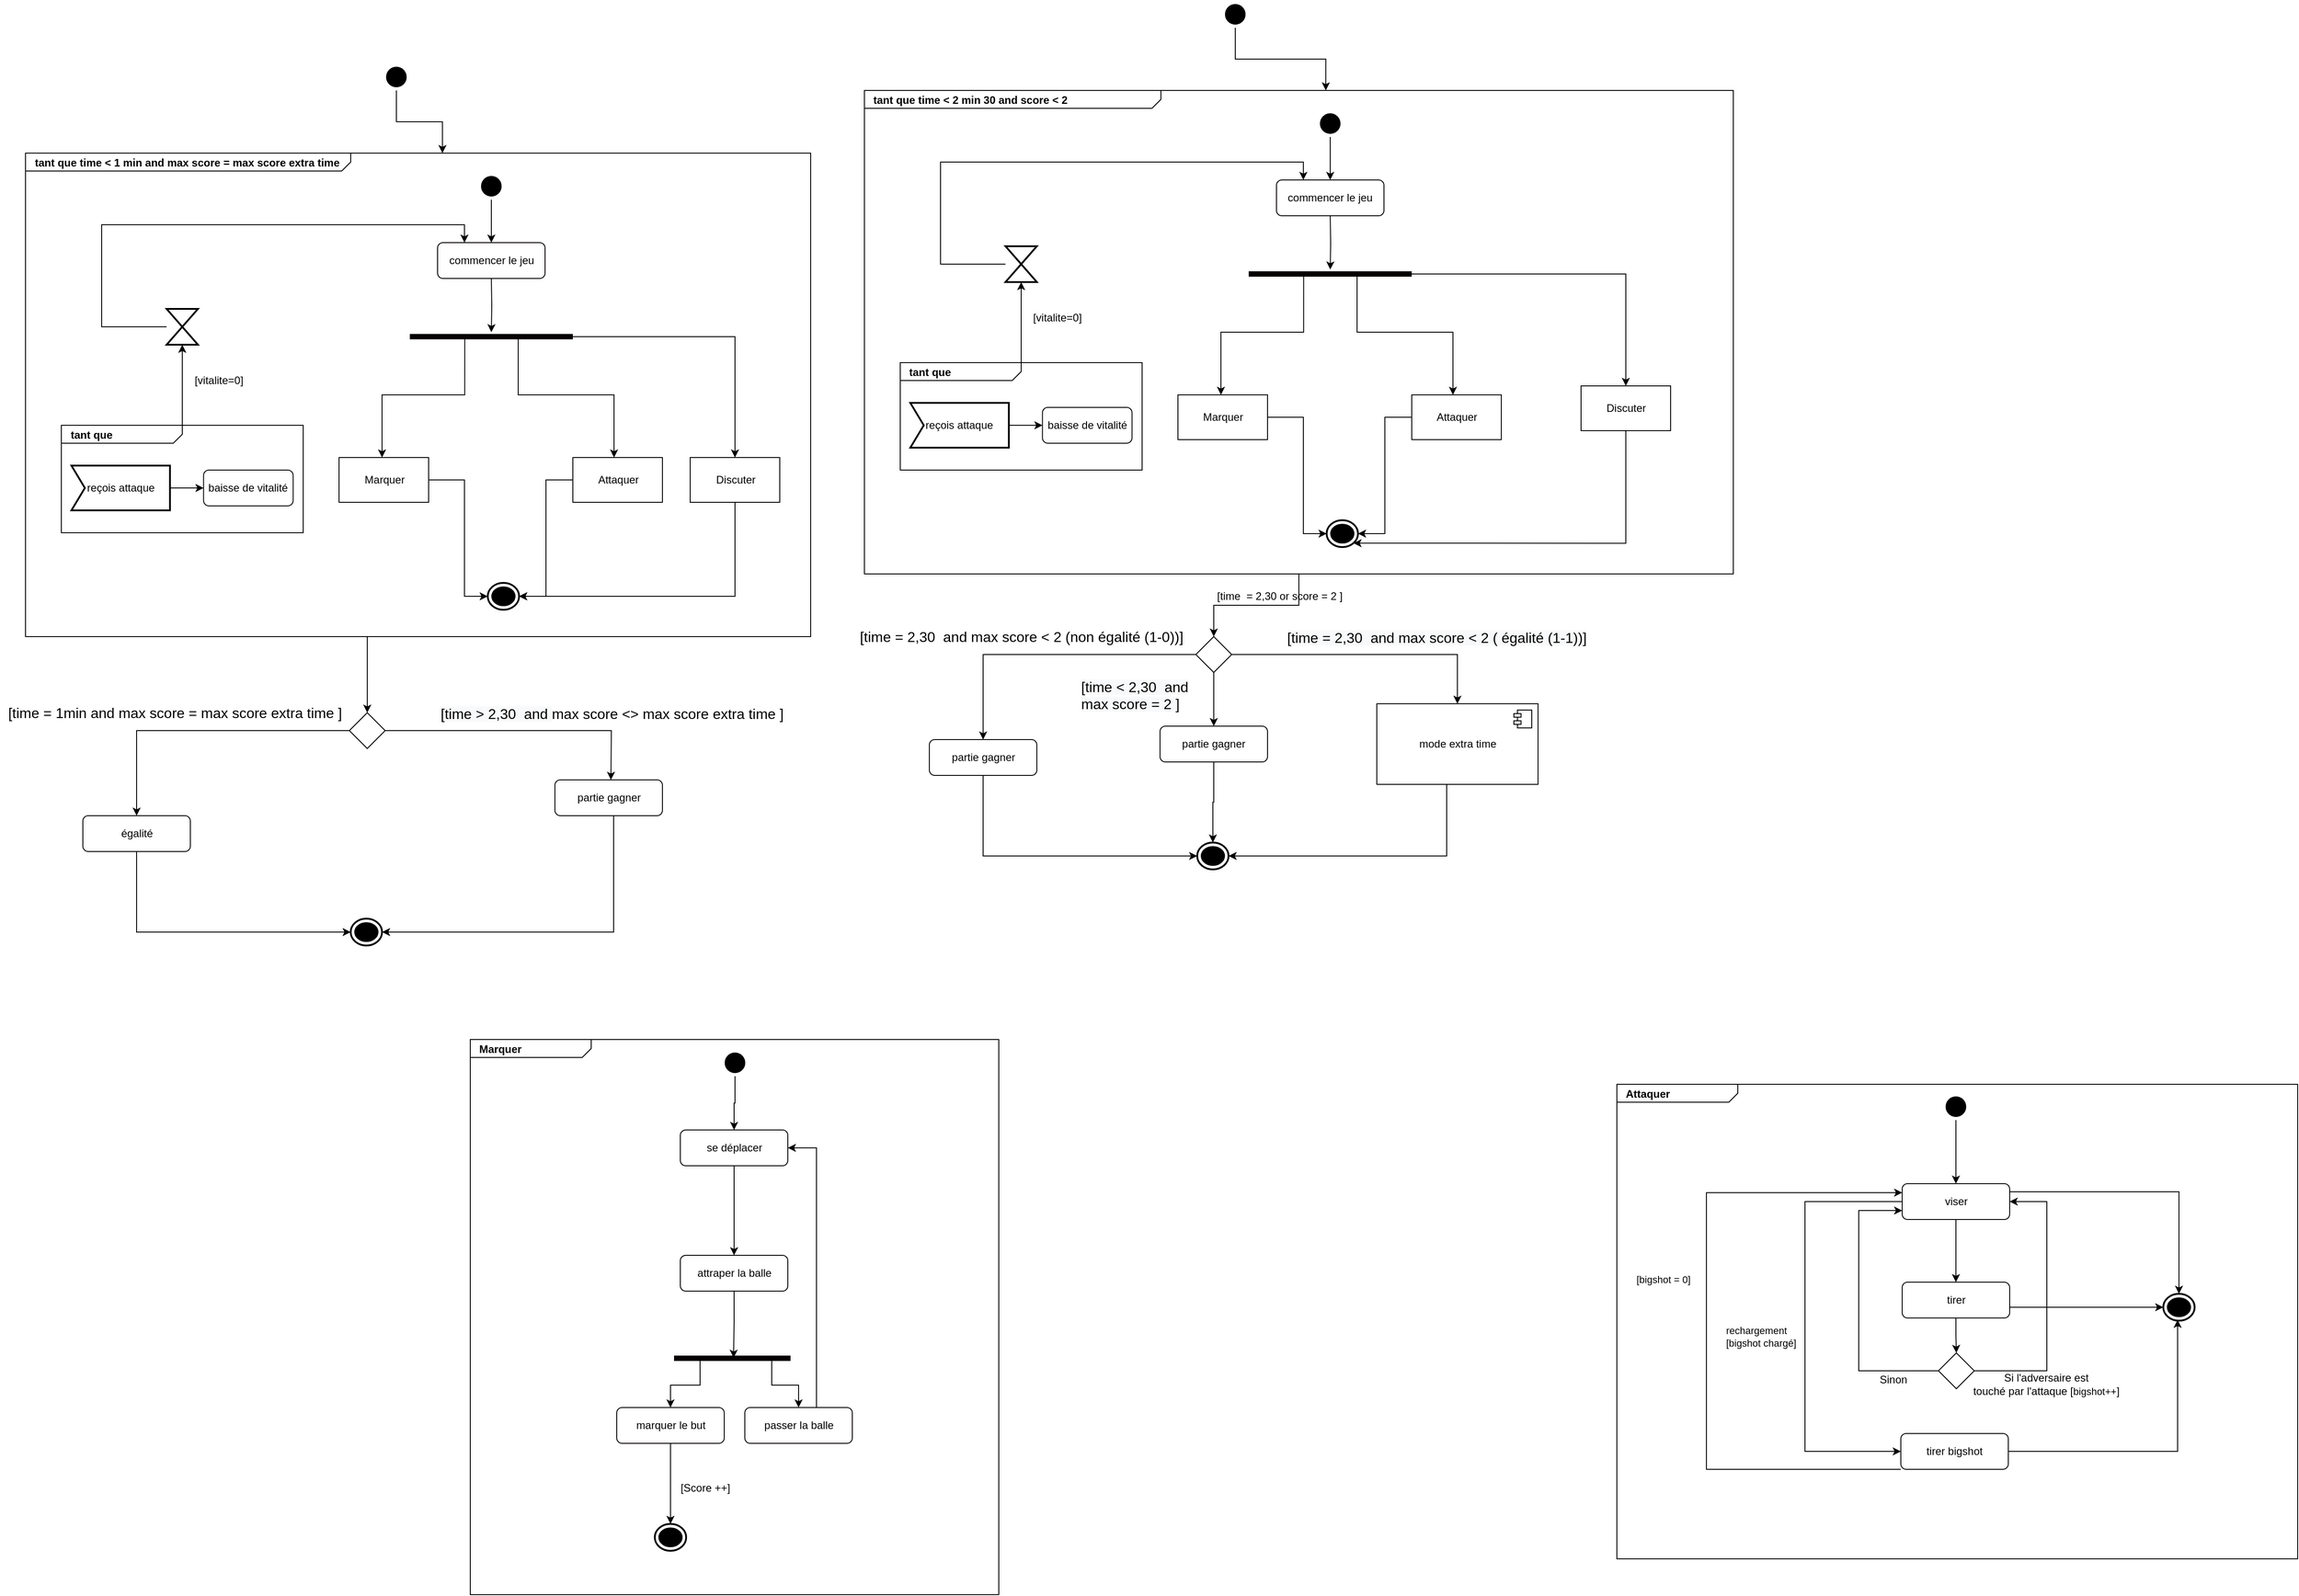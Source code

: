 <mxfile version="16.1.2" type="device"><diagram id="CmJbGSO87lvWa2mDRCi5" name="Page-1"><mxGraphModel dx="2957" dy="767" grid="1" gridSize="10" guides="1" tooltips="1" connect="1" arrows="1" fold="1" page="1" pageScale="1" pageWidth="827" pageHeight="1169" math="0" shadow="0"><root><mxCell id="0"/><mxCell id="1" parent="0"/><mxCell id="kkiCRhl4Dj3hxxLJFRho-50" value="partie gagner" style="rounded=1;whiteSpace=wrap;html=1;strokeColor=#050000;" parent="1" vertex="1"><mxGeometry x="-47.5" y="955" width="120" height="40" as="geometry"/></mxCell><mxCell id="kkiCRhl4Dj3hxxLJFRho-134" style="edgeStyle=orthogonalEdgeStyle;rounded=0;orthogonalLoop=1;jettySize=auto;html=1;entryX=0;entryY=0.5;entryDx=0;entryDy=0;entryPerimeter=0;endArrow=classic;endFill=1;exitX=0.5;exitY=1;exitDx=0;exitDy=0;" parent="1" source="kkiCRhl4Dj3hxxLJFRho-50" target="kkiCRhl4Dj3hxxLJFRho-145" edge="1"><mxGeometry relative="1" as="geometry"><mxPoint x="518" y="1149" as="sourcePoint"/></mxGeometry></mxCell><mxCell id="kkiCRhl4Dj3hxxLJFRho-145" value="" style="html=1;shape=mxgraph.sysml.actFinal;strokeWidth=2;verticalLabelPosition=bottom;verticalAlignment=top;" parent="1" vertex="1"><mxGeometry x="251.5" y="1070" width="35" height="30" as="geometry"/></mxCell><mxCell id="kkiCRhl4Dj3hxxLJFRho-176" value="&lt;p style=&quot;margin: 0px ; margin-top: 4px ; margin-left: 10px ; text-align: left&quot;&gt;&lt;b&gt;Attaquer&lt;/b&gt;&lt;/p&gt;" style="html=1;shape=mxgraph.sysml.package;align=left;spacingLeft=5;verticalAlign=top;spacingTop=-3;labelX=135;html=1;overflow=fill;" parent="1" vertex="1"><mxGeometry x="720" y="1340" width="760" height="530" as="geometry"/></mxCell><mxCell id="kkiCRhl4Dj3hxxLJFRho-157" style="edgeStyle=orthogonalEdgeStyle;rounded=0;orthogonalLoop=1;jettySize=auto;html=1;" parent="1" source="kkiCRhl4Dj3hxxLJFRho-158" target="kkiCRhl4Dj3hxxLJFRho-161" edge="1"><mxGeometry relative="1" as="geometry"/></mxCell><mxCell id="kkiCRhl4Dj3hxxLJFRho-171" style="edgeStyle=orthogonalEdgeStyle;rounded=0;orthogonalLoop=1;jettySize=auto;html=1;entryX=0;entryY=0.5;entryDx=0;entryDy=0;endArrow=classic;endFill=1;" parent="1" source="kkiCRhl4Dj3hxxLJFRho-158" target="kkiCRhl4Dj3hxxLJFRho-164" edge="1"><mxGeometry relative="1" as="geometry"><Array as="points"><mxPoint x="930" y="1471"/><mxPoint x="930" y="1750"/></Array><mxPoint x="1018.672" y="1653.21" as="targetPoint"/></mxGeometry></mxCell><mxCell id="kkiCRhl4Dj3hxxLJFRho-182" style="edgeStyle=orthogonalEdgeStyle;rounded=0;orthogonalLoop=1;jettySize=auto;html=1;endArrow=classic;endFill=1;entryX=0.5;entryY=0;entryDx=0;entryDy=0;entryPerimeter=0;" parent="1" source="kkiCRhl4Dj3hxxLJFRho-158" target="kkiCRhl4Dj3hxxLJFRho-184" edge="1"><mxGeometry relative="1" as="geometry"><mxPoint x="840" y="1540" as="targetPoint"/><Array as="points"><mxPoint x="1348" y="1460"/></Array></mxGeometry></mxCell><mxCell id="kkiCRhl4Dj3hxxLJFRho-158" value="viser" style="rounded=1;whiteSpace=wrap;html=1;strokeColor=#050000;" parent="1" vertex="1"><mxGeometry x="1038.5" y="1451" width="120" height="40" as="geometry"/></mxCell><mxCell id="kkiCRhl4Dj3hxxLJFRho-159" style="edgeStyle=orthogonalEdgeStyle;rounded=0;orthogonalLoop=1;jettySize=auto;html=1;entryX=1;entryY=0.5;entryDx=0;entryDy=0;exitX=1;exitY=0.5;exitDx=0;exitDy=0;" parent="1" source="d1azpZHQirCoQq3OCLFv-82" target="kkiCRhl4Dj3hxxLJFRho-158" edge="1"><mxGeometry relative="1" as="geometry"><Array as="points"><mxPoint x="1200" y="1660"/><mxPoint x="1200" y="1471"/></Array></mxGeometry></mxCell><mxCell id="kkiCRhl4Dj3hxxLJFRho-185" style="edgeStyle=orthogonalEdgeStyle;rounded=0;orthogonalLoop=1;jettySize=auto;html=1;entryX=0;entryY=0.5;entryDx=0;entryDy=0;entryPerimeter=0;endArrow=classic;endFill=1;" parent="1" source="kkiCRhl4Dj3hxxLJFRho-161" target="kkiCRhl4Dj3hxxLJFRho-184" edge="1"><mxGeometry relative="1" as="geometry"><Array as="points"><mxPoint x="1200" y="1589"/><mxPoint x="1200" y="1589"/></Array></mxGeometry></mxCell><mxCell id="d1azpZHQirCoQq3OCLFv-83" style="edgeStyle=orthogonalEdgeStyle;rounded=0;orthogonalLoop=1;jettySize=auto;html=1;entryX=0.5;entryY=0;entryDx=0;entryDy=0;" edge="1" parent="1" source="kkiCRhl4Dj3hxxLJFRho-161" target="d1azpZHQirCoQq3OCLFv-82"><mxGeometry relative="1" as="geometry"/></mxCell><mxCell id="kkiCRhl4Dj3hxxLJFRho-161" value="tirer" style="rounded=1;whiteSpace=wrap;html=1;strokeColor=#050000;" parent="1" vertex="1"><mxGeometry x="1038.5" y="1561" width="120" height="40" as="geometry"/></mxCell><mxCell id="kkiCRhl4Dj3hxxLJFRho-181" style="edgeStyle=orthogonalEdgeStyle;rounded=0;orthogonalLoop=1;jettySize=auto;html=1;endArrow=classic;endFill=1;entryX=0.457;entryY=0.967;entryDx=0;entryDy=0;entryPerimeter=0;" parent="1" source="kkiCRhl4Dj3hxxLJFRho-164" target="kkiCRhl4Dj3hxxLJFRho-184" edge="1"><mxGeometry relative="1" as="geometry"><mxPoint x="840" y="1610" as="targetPoint"/></mxGeometry></mxCell><mxCell id="kkiCRhl4Dj3hxxLJFRho-186" style="edgeStyle=orthogonalEdgeStyle;rounded=0;orthogonalLoop=1;jettySize=auto;html=1;entryX=0;entryY=0.25;entryDx=0;entryDy=0;endArrow=classic;endFill=1;" parent="1" source="kkiCRhl4Dj3hxxLJFRho-164" target="kkiCRhl4Dj3hxxLJFRho-158" edge="1"><mxGeometry relative="1" as="geometry"><Array as="points"><mxPoint x="820" y="1770"/><mxPoint x="820" y="1461"/></Array></mxGeometry></mxCell><mxCell id="kkiCRhl4Dj3hxxLJFRho-164" value="tirer bigshot" style="rounded=1;whiteSpace=wrap;html=1;strokeColor=#050000;" parent="1" vertex="1"><mxGeometry x="1037" y="1730" width="120" height="40" as="geometry"/></mxCell><mxCell id="kkiCRhl4Dj3hxxLJFRho-166" style="edgeStyle=orthogonalEdgeStyle;rounded=0;orthogonalLoop=1;jettySize=auto;html=1;entryX=0.5;entryY=0;entryDx=0;entryDy=0;endArrow=classic;endFill=1;" parent="1" source="kkiCRhl4Dj3hxxLJFRho-165" target="kkiCRhl4Dj3hxxLJFRho-158" edge="1"><mxGeometry relative="1" as="geometry"/></mxCell><mxCell id="kkiCRhl4Dj3hxxLJFRho-165" value="" style="ellipse;html=1;shape=startState;fillColor=#000000;strokeColor=#050000;" parent="1" vertex="1"><mxGeometry x="1083.5" y="1350" width="30" height="30" as="geometry"/></mxCell><mxCell id="kkiCRhl4Dj3hxxLJFRho-175" value="&lt;span style=&quot;color: rgb(0 , 0 , 0) ; font-family: &amp;#34;helvetica&amp;#34; ; font-size: 11px ; font-style: normal ; font-weight: 400 ; letter-spacing: normal ; text-align: center ; text-indent: 0px ; text-transform: none ; word-spacing: 0px ; background-color: rgb(255 , 255 , 255) ; display: inline ; float: none&quot;&gt;rechargement [bigshot chargé]&lt;/span&gt;" style="text;whiteSpace=wrap;html=1;" parent="1" vertex="1"><mxGeometry x="840" y="1601" width="100" height="30" as="geometry"/></mxCell><mxCell id="kkiCRhl4Dj3hxxLJFRho-184" value="" style="html=1;shape=mxgraph.sysml.actFinal;strokeWidth=2;verticalLabelPosition=bottom;verticalAlignment=top;" parent="1" vertex="1"><mxGeometry x="1330" y="1574" width="35" height="30" as="geometry"/></mxCell><mxCell id="kkiCRhl4Dj3hxxLJFRho-208" value="&lt;p style=&quot;margin: 0px ; margin-top: 4px ; margin-left: 10px ; text-align: left&quot;&gt;&lt;b&gt;Marquer&lt;/b&gt;&lt;/p&gt;" style="html=1;shape=mxgraph.sysml.package;align=left;spacingLeft=5;verticalAlign=top;spacingTop=-3;labelX=135;html=1;overflow=fill;" parent="1" vertex="1"><mxGeometry x="-560" y="1290" width="590" height="620" as="geometry"/></mxCell><mxCell id="kkiCRhl4Dj3hxxLJFRho-188" style="edgeStyle=orthogonalEdgeStyle;rounded=0;orthogonalLoop=1;jettySize=auto;html=1;entryX=0.5;entryY=0;entryDx=0;entryDy=0;endArrow=classic;endFill=1;" parent="1" source="kkiCRhl4Dj3hxxLJFRho-189" target="kkiCRhl4Dj3hxxLJFRho-191" edge="1"><mxGeometry relative="1" as="geometry"/></mxCell><mxCell id="kkiCRhl4Dj3hxxLJFRho-189" value="se déplacer" style="rounded=1;whiteSpace=wrap;html=1;strokeColor=#050000;" parent="1" vertex="1"><mxGeometry x="-325.5" y="1391" width="120" height="40" as="geometry"/></mxCell><mxCell id="kkiCRhl4Dj3hxxLJFRho-190" style="edgeStyle=orthogonalEdgeStyle;rounded=0;orthogonalLoop=1;jettySize=auto;html=1;entryX=0.511;entryY=0.44;entryDx=0;entryDy=0;entryPerimeter=0;endArrow=classic;endFill=1;" parent="1" source="kkiCRhl4Dj3hxxLJFRho-191" target="kkiCRhl4Dj3hxxLJFRho-194" edge="1"><mxGeometry relative="1" as="geometry"/></mxCell><mxCell id="kkiCRhl4Dj3hxxLJFRho-191" value="attraper la balle" style="rounded=1;whiteSpace=wrap;html=1;strokeColor=#050000;" parent="1" vertex="1"><mxGeometry x="-325.5" y="1531" width="120" height="40" as="geometry"/></mxCell><mxCell id="kkiCRhl4Dj3hxxLJFRho-192" style="edgeStyle=orthogonalEdgeStyle;rounded=0;orthogonalLoop=1;jettySize=auto;html=1;entryX=0.5;entryY=0;entryDx=0;entryDy=0;endArrow=classic;endFill=1;" parent="1" target="kkiCRhl4Dj3hxxLJFRho-197" edge="1"><mxGeometry relative="1" as="geometry"><mxPoint x="-223.5" y="1646" as="sourcePoint"/><Array as="points"><mxPoint x="-223.5" y="1676"/><mxPoint x="-193.5" y="1676"/></Array></mxGeometry></mxCell><mxCell id="kkiCRhl4Dj3hxxLJFRho-193" style="edgeStyle=orthogonalEdgeStyle;rounded=0;orthogonalLoop=1;jettySize=auto;html=1;entryX=0.5;entryY=0;entryDx=0;entryDy=0;endArrow=classic;endFill=1;exitX=0.212;exitY=0.653;exitDx=0;exitDy=0;exitPerimeter=0;" parent="1" source="kkiCRhl4Dj3hxxLJFRho-194" target="kkiCRhl4Dj3hxxLJFRho-195" edge="1"><mxGeometry relative="1" as="geometry"><Array as="points"><mxPoint x="-303.5" y="1647"/><mxPoint x="-303.5" y="1676"/><mxPoint x="-336.5" y="1676"/></Array></mxGeometry></mxCell><mxCell id="kkiCRhl4Dj3hxxLJFRho-194" value="" style="shape=line;html=1;strokeWidth=6;strokeColor=#050000;" parent="1" vertex="1"><mxGeometry x="-332.5" y="1641" width="130" height="10" as="geometry"/></mxCell><mxCell id="kkiCRhl4Dj3hxxLJFRho-200" style="edgeStyle=orthogonalEdgeStyle;rounded=0;orthogonalLoop=1;jettySize=auto;html=1;entryX=0.5;entryY=0;entryDx=0;entryDy=0;entryPerimeter=0;endArrow=classic;endFill=1;" parent="1" source="kkiCRhl4Dj3hxxLJFRho-195" target="kkiCRhl4Dj3hxxLJFRho-198" edge="1"><mxGeometry relative="1" as="geometry"/></mxCell><mxCell id="kkiCRhl4Dj3hxxLJFRho-195" value="marquer le but" style="rounded=1;whiteSpace=wrap;html=1;strokeColor=#050000;" parent="1" vertex="1"><mxGeometry x="-396.5" y="1701" width="120" height="40" as="geometry"/></mxCell><mxCell id="kkiCRhl4Dj3hxxLJFRho-196" style="edgeStyle=orthogonalEdgeStyle;rounded=0;orthogonalLoop=1;jettySize=auto;html=1;exitX=0.75;exitY=0;exitDx=0;exitDy=0;entryX=1;entryY=0.5;entryDx=0;entryDy=0;endArrow=classic;endFill=1;" parent="1" source="kkiCRhl4Dj3hxxLJFRho-197" target="kkiCRhl4Dj3hxxLJFRho-189" edge="1"><mxGeometry relative="1" as="geometry"><Array as="points"><mxPoint x="-173.5" y="1701"/><mxPoint x="-173.5" y="1411"/></Array></mxGeometry></mxCell><mxCell id="kkiCRhl4Dj3hxxLJFRho-197" value="passer la balle" style="rounded=1;whiteSpace=wrap;html=1;strokeColor=#050000;" parent="1" vertex="1"><mxGeometry x="-253.5" y="1701" width="120" height="40" as="geometry"/></mxCell><mxCell id="kkiCRhl4Dj3hxxLJFRho-198" value="" style="html=1;shape=mxgraph.sysml.actFinal;strokeWidth=2;verticalLabelPosition=bottom;verticalAlignment=top;" parent="1" vertex="1"><mxGeometry x="-354" y="1831" width="35" height="30" as="geometry"/></mxCell><mxCell id="kkiCRhl4Dj3hxxLJFRho-202" value="[Score ++]" style="text;html=1;align=center;verticalAlign=middle;resizable=0;points=[];autosize=1;strokeColor=none;fillColor=none;" parent="1" vertex="1"><mxGeometry x="-333.5" y="1781" width="70" height="20" as="geometry"/></mxCell><mxCell id="kkiCRhl4Dj3hxxLJFRho-207" style="edgeStyle=orthogonalEdgeStyle;rounded=0;orthogonalLoop=1;jettySize=auto;html=1;entryX=0.5;entryY=0;entryDx=0;entryDy=0;endArrow=classic;endFill=1;" parent="1" source="kkiCRhl4Dj3hxxLJFRho-205" target="kkiCRhl4Dj3hxxLJFRho-189" edge="1"><mxGeometry relative="1" as="geometry"/></mxCell><mxCell id="kkiCRhl4Dj3hxxLJFRho-205" value="" style="ellipse;html=1;shape=startState;fillColor=#000000;strokeColor=#050000;" parent="1" vertex="1"><mxGeometry x="-279.5" y="1301" width="30" height="30" as="geometry"/></mxCell><mxCell id="kkiCRhl4Dj3hxxLJFRho-220" style="edgeStyle=orthogonalEdgeStyle;rounded=0;orthogonalLoop=1;jettySize=auto;html=1;entryX=0.5;entryY=0;entryDx=0;entryDy=0;endArrow=classic;endFill=1;" parent="1" source="kkiCRhl4Dj3hxxLJFRho-218" target="kkiCRhl4Dj3hxxLJFRho-219" edge="1"><mxGeometry relative="1" as="geometry"/></mxCell><mxCell id="kkiCRhl4Dj3hxxLJFRho-218" value="&lt;p style=&quot;margin: 0px ; margin-top: 4px ; margin-left: 10px ; text-align: left&quot;&gt;&lt;b&gt;tant que time &amp;lt; 2 min 30 and score &amp;lt; 2&lt;/b&gt;&lt;/p&gt;" style="html=1;shape=mxgraph.sysml.package;align=left;spacingLeft=5;verticalAlign=top;spacingTop=-3;labelX=331.61;html=1;overflow=fill;" parent="1" vertex="1"><mxGeometry x="-120" y="230" width="970" height="540" as="geometry"/></mxCell><mxCell id="kkiCRhl4Dj3hxxLJFRho-108" value="commencer le jeu" style="rounded=1;whiteSpace=wrap;html=1;strokeColor=#050000;" parent="1" vertex="1"><mxGeometry x="340" y="330" width="120" height="40" as="geometry"/></mxCell><mxCell id="kkiCRhl4Dj3hxxLJFRho-109" style="edgeStyle=orthogonalEdgeStyle;rounded=0;orthogonalLoop=1;jettySize=auto;html=1;exitX=0.337;exitY=0.56;exitDx=0;exitDy=0;exitPerimeter=0;" parent="1" source="kkiCRhl4Dj3hxxLJFRho-111" edge="1"><mxGeometry relative="1" as="geometry"><Array as="points"><mxPoint x="370" y="500"/><mxPoint x="278" y="500"/></Array><mxPoint x="278" y="570" as="targetPoint"/><mxPoint x="317" y="435.04" as="sourcePoint"/></mxGeometry></mxCell><mxCell id="kkiCRhl4Dj3hxxLJFRho-110" style="edgeStyle=orthogonalEdgeStyle;rounded=0;orthogonalLoop=1;jettySize=auto;html=1;exitX=0.659;exitY=0.56;exitDx=0;exitDy=0;exitPerimeter=0;entryX=0.46;entryY=0;entryDx=0;entryDy=0;entryPerimeter=0;" parent="1" source="kkiCRhl4Dj3hxxLJFRho-111" target="kkiCRhl4Dj3hxxLJFRho-214" edge="1"><mxGeometry relative="1" as="geometry"><Array as="points"><mxPoint x="430" y="500"/><mxPoint x="537" y="500"/></Array><mxPoint x="537.0" y="560" as="targetPoint"/></mxGeometry></mxCell><mxCell id="d1azpZHQirCoQq3OCLFv-89" style="edgeStyle=orthogonalEdgeStyle;rounded=0;orthogonalLoop=1;jettySize=auto;html=1;entryX=0.5;entryY=0;entryDx=0;entryDy=0;" edge="1" parent="1" source="kkiCRhl4Dj3hxxLJFRho-111" target="d1azpZHQirCoQq3OCLFv-88"><mxGeometry relative="1" as="geometry"/></mxCell><mxCell id="kkiCRhl4Dj3hxxLJFRho-111" value="" style="shape=line;html=1;strokeWidth=6;strokeColor=#050000;" parent="1" vertex="1"><mxGeometry x="309" y="430" width="182" height="10" as="geometry"/></mxCell><mxCell id="kkiCRhl4Dj3hxxLJFRho-112" style="edgeStyle=orthogonalEdgeStyle;rounded=0;orthogonalLoop=1;jettySize=auto;html=1;" parent="1" target="kkiCRhl4Dj3hxxLJFRho-111" edge="1"><mxGeometry relative="1" as="geometry"><mxPoint x="400" y="370" as="sourcePoint"/></mxGeometry></mxCell><mxCell id="kkiCRhl4Dj3hxxLJFRho-137" style="edgeStyle=orthogonalEdgeStyle;rounded=0;orthogonalLoop=1;jettySize=auto;html=1;entryX=0.5;entryY=1;entryDx=0;entryDy=0;entryPerimeter=0;" parent="1" source="kkiCRhl4Dj3hxxLJFRho-138" target="kkiCRhl4Dj3hxxLJFRho-140" edge="1"><mxGeometry relative="1" as="geometry"/></mxCell><mxCell id="kkiCRhl4Dj3hxxLJFRho-138" value="&lt;p style=&quot;margin: 0px ; margin-top: 4px ; margin-left: 10px ; text-align: left&quot;&gt;&lt;b&gt;tant que&lt;/b&gt;&lt;/p&gt;" style="html=1;shape=mxgraph.sysml.package;align=left;spacingLeft=5;verticalAlign=top;spacingTop=-3;labelX=135;html=1;overflow=fill;" parent="1" vertex="1"><mxGeometry x="-80" y="534" width="270" height="120" as="geometry"/></mxCell><mxCell id="kkiCRhl4Dj3hxxLJFRho-139" style="edgeStyle=orthogonalEdgeStyle;rounded=0;orthogonalLoop=1;jettySize=auto;html=1;entryX=0.25;entryY=0;entryDx=0;entryDy=0;endArrow=classic;endFill=1;" parent="1" source="kkiCRhl4Dj3hxxLJFRho-140" target="kkiCRhl4Dj3hxxLJFRho-108" edge="1"><mxGeometry relative="1" as="geometry"><Array as="points"><mxPoint x="-35" y="310"/><mxPoint x="370" y="310"/></Array></mxGeometry></mxCell><mxCell id="kkiCRhl4Dj3hxxLJFRho-140" value="" style="html=1;shape=mxgraph.sysml.timeEvent;strokeWidth=2;verticalLabelPosition=bottom;verticalAlignment=top;" parent="1" vertex="1"><mxGeometry x="37.5" y="404" width="35" height="40" as="geometry"/></mxCell><mxCell id="kkiCRhl4Dj3hxxLJFRho-141" value="[vitalite=0]" style="text;html=1;align=center;verticalAlign=middle;resizable=0;points=[];autosize=1;strokeColor=none;fillColor=none;" parent="1" vertex="1"><mxGeometry x="60" y="474" width="70" height="20" as="geometry"/></mxCell><mxCell id="kkiCRhl4Dj3hxxLJFRho-142" style="edgeStyle=orthogonalEdgeStyle;rounded=0;orthogonalLoop=1;jettySize=auto;html=1;" parent="1" source="kkiCRhl4Dj3hxxLJFRho-143" target="kkiCRhl4Dj3hxxLJFRho-144" edge="1"><mxGeometry relative="1" as="geometry"/></mxCell><mxCell id="kkiCRhl4Dj3hxxLJFRho-143" value="reçois attaque" style="html=1;shape=mxgraph.sysml.accEvent;strokeWidth=2;whiteSpace=wrap;align=center;" parent="1" vertex="1"><mxGeometry x="-68.75" y="579" width="110" height="50" as="geometry"/></mxCell><mxCell id="kkiCRhl4Dj3hxxLJFRho-144" value="baisse de vitalité" style="rounded=1;whiteSpace=wrap;html=1;strokeColor=#050000;" parent="1" vertex="1"><mxGeometry x="78.75" y="584" width="100" height="40" as="geometry"/></mxCell><mxCell id="kkiCRhl4Dj3hxxLJFRho-152" style="edgeStyle=orthogonalEdgeStyle;rounded=0;orthogonalLoop=1;jettySize=auto;html=1;entryX=0.5;entryY=0;entryDx=0;entryDy=0;endArrow=classic;endFill=1;" parent="1" source="kkiCRhl4Dj3hxxLJFRho-151" target="kkiCRhl4Dj3hxxLJFRho-108" edge="1"><mxGeometry relative="1" as="geometry"/></mxCell><mxCell id="kkiCRhl4Dj3hxxLJFRho-151" value="" style="ellipse;html=1;shape=startState;fillColor=#000000;strokeColor=#050000;" parent="1" vertex="1"><mxGeometry x="385" y="252" width="30" height="30" as="geometry"/></mxCell><mxCell id="kkiCRhl4Dj3hxxLJFRho-217" style="edgeStyle=orthogonalEdgeStyle;rounded=0;orthogonalLoop=1;jettySize=auto;html=1;entryX=0;entryY=0.5;entryDx=0;entryDy=0;entryPerimeter=0;endArrow=classic;endFill=1;" parent="1" source="kkiCRhl4Dj3hxxLJFRho-213" target="kkiCRhl4Dj3hxxLJFRho-215" edge="1"><mxGeometry relative="1" as="geometry"><Array as="points"><mxPoint x="370" y="595"/><mxPoint x="370" y="725"/></Array></mxGeometry></mxCell><mxCell id="kkiCRhl4Dj3hxxLJFRho-213" value="Marquer" style="html=1;dashed=0;whitespace=wrap;" parent="1" vertex="1"><mxGeometry x="230" y="570" width="100" height="50" as="geometry"/></mxCell><mxCell id="kkiCRhl4Dj3hxxLJFRho-216" style="edgeStyle=orthogonalEdgeStyle;rounded=0;orthogonalLoop=1;jettySize=auto;html=1;entryX=1;entryY=0.5;entryDx=0;entryDy=0;entryPerimeter=0;endArrow=classic;endFill=1;" parent="1" source="kkiCRhl4Dj3hxxLJFRho-214" target="kkiCRhl4Dj3hxxLJFRho-215" edge="1"><mxGeometry relative="1" as="geometry"/></mxCell><mxCell id="kkiCRhl4Dj3hxxLJFRho-214" value="Attaquer" style="html=1;dashed=0;whitespace=wrap;" parent="1" vertex="1"><mxGeometry x="491" y="570" width="100" height="50" as="geometry"/></mxCell><mxCell id="kkiCRhl4Dj3hxxLJFRho-215" value="" style="html=1;shape=mxgraph.sysml.actFinal;strokeWidth=2;verticalLabelPosition=bottom;verticalAlignment=top;" parent="1" vertex="1"><mxGeometry x="396" y="710" width="35" height="30" as="geometry"/></mxCell><mxCell id="kkiCRhl4Dj3hxxLJFRho-222" style="edgeStyle=orthogonalEdgeStyle;rounded=0;orthogonalLoop=1;jettySize=auto;html=1;entryX=0.5;entryY=0;entryDx=0;entryDy=0;endArrow=classic;endFill=1;" parent="1" source="kkiCRhl4Dj3hxxLJFRho-219" target="kkiCRhl4Dj3hxxLJFRho-50" edge="1"><mxGeometry relative="1" as="geometry"/></mxCell><mxCell id="kkiCRhl4Dj3hxxLJFRho-225" style="edgeStyle=orthogonalEdgeStyle;rounded=0;orthogonalLoop=1;jettySize=auto;html=1;entryX=0.5;entryY=0;entryDx=0;entryDy=0;fontSize=16;endArrow=classic;endFill=1;" parent="1" source="kkiCRhl4Dj3hxxLJFRho-219" target="kkiCRhl4Dj3hxxLJFRho-224" edge="1"><mxGeometry relative="1" as="geometry"/></mxCell><mxCell id="kkiCRhl4Dj3hxxLJFRho-230" style="edgeStyle=orthogonalEdgeStyle;rounded=0;orthogonalLoop=1;jettySize=auto;html=1;entryX=0.5;entryY=0;entryDx=0;entryDy=0;fontSize=16;endArrow=classic;endFill=1;" parent="1" source="kkiCRhl4Dj3hxxLJFRho-219" target="kkiCRhl4Dj3hxxLJFRho-228" edge="1"><mxGeometry relative="1" as="geometry"/></mxCell><mxCell id="kkiCRhl4Dj3hxxLJFRho-219" value="" style="rhombus;whiteSpace=wrap;html=1;" parent="1" vertex="1"><mxGeometry x="250" y="840" width="40" height="40" as="geometry"/></mxCell><mxCell id="kkiCRhl4Dj3hxxLJFRho-223" value="&lt;font style=&quot;font-size: 16px&quot;&gt;[time = 2,30&amp;nbsp; and max score &amp;lt; 2 (&lt;span style=&quot;font-family: &amp;#34;helvetica&amp;#34;&quot;&gt;non égalité (1-0))]&lt;/span&gt;&lt;br&gt;&lt;/font&gt;" style="text;html=1;align=center;verticalAlign=middle;resizable=0;points=[];autosize=1;strokeColor=none;fillColor=none;" parent="1" vertex="1"><mxGeometry x="-135" y="830" width="380" height="20" as="geometry"/></mxCell><mxCell id="kkiCRhl4Dj3hxxLJFRho-233" style="edgeStyle=orthogonalEdgeStyle;rounded=0;orthogonalLoop=1;jettySize=auto;html=1;entryX=0.5;entryY=0;entryDx=0;entryDy=0;entryPerimeter=0;fontSize=16;endArrow=classic;endFill=1;" parent="1" source="kkiCRhl4Dj3hxxLJFRho-224" target="kkiCRhl4Dj3hxxLJFRho-145" edge="1"><mxGeometry relative="1" as="geometry"/></mxCell><mxCell id="kkiCRhl4Dj3hxxLJFRho-224" value="partie gagner" style="rounded=1;whiteSpace=wrap;html=1;strokeColor=#050000;" parent="1" vertex="1"><mxGeometry x="210" y="940" width="120" height="40" as="geometry"/></mxCell><mxCell id="kkiCRhl4Dj3hxxLJFRho-226" value="&lt;span style=&quot;color: rgb(0 , 0 , 0) ; font-family: &amp;#34;helvetica&amp;#34; ; font-size: 16px ; font-style: normal ; font-weight: 400 ; letter-spacing: normal ; text-align: center ; text-indent: 0px ; text-transform: none ; word-spacing: 0px ; background-color: rgb(248 , 249 , 250) ; display: inline ; float: none&quot;&gt;[time &amp;lt; 2,30&amp;nbsp; and &lt;br&gt;max score = 2 &lt;/span&gt;&lt;span style=&quot;color: rgb(0 , 0 , 0) ; font-size: 16px ; font-style: normal ; font-weight: 400 ; letter-spacing: normal ; text-align: center ; text-indent: 0px ; text-transform: none ; word-spacing: 0px ; background-color: rgb(248 , 249 , 250) ; font-family: &amp;#34;helvetica&amp;#34;&quot;&gt;]&lt;/span&gt;" style="text;whiteSpace=wrap;html=1;fontSize=16;" parent="1" vertex="1"><mxGeometry x="120" y="880" width="140" height="50" as="geometry"/></mxCell><mxCell id="kkiCRhl4Dj3hxxLJFRho-234" style="edgeStyle=orthogonalEdgeStyle;rounded=0;orthogonalLoop=1;jettySize=auto;html=1;entryX=1;entryY=0.5;entryDx=0;entryDy=0;entryPerimeter=0;fontSize=16;endArrow=classic;endFill=1;" parent="1" source="kkiCRhl4Dj3hxxLJFRho-228" target="kkiCRhl4Dj3hxxLJFRho-145" edge="1"><mxGeometry relative="1" as="geometry"><Array as="points"><mxPoint x="530" y="1085"/></Array></mxGeometry></mxCell><mxCell id="kkiCRhl4Dj3hxxLJFRho-228" value="mode extra time&lt;br&gt;" style="html=1;dropTarget=0;" parent="1" vertex="1"><mxGeometry x="452" y="915" width="180" height="90" as="geometry"/></mxCell><mxCell id="kkiCRhl4Dj3hxxLJFRho-229" value="" style="shape=module;jettyWidth=8;jettyHeight=4;" parent="kkiCRhl4Dj3hxxLJFRho-228" vertex="1"><mxGeometry x="1" width="20" height="20" relative="1" as="geometry"><mxPoint x="-27" y="7" as="offset"/></mxGeometry></mxCell><mxCell id="kkiCRhl4Dj3hxxLJFRho-231" value="&lt;span style=&quot;color: rgb(0 , 0 , 0) ; font-family: &amp;#34;helvetica&amp;#34; ; font-size: 16px ; font-style: normal ; font-weight: 400 ; letter-spacing: normal ; text-align: center ; text-indent: 0px ; text-transform: none ; word-spacing: 0px ; background-color: rgb(248 , 249 , 250) ; display: inline ; float: none&quot;&gt;[time = 2,30&amp;nbsp; and max score &amp;lt; 2 (&lt;/span&gt;&lt;span style=&quot;color: rgb(0 , 0 , 0) ; font-size: 16px ; font-style: normal ; font-weight: 400 ; letter-spacing: normal ; text-align: center ; text-indent: 0px ; text-transform: none ; word-spacing: 0px ; background-color: rgb(248 , 249 , 250) ; font-family: &amp;#34;helvetica&amp;#34;&quot;&gt;&amp;nbsp;égalité (1-1))]&lt;/span&gt;" style="text;whiteSpace=wrap;html=1;fontSize=16;" parent="1" vertex="1"><mxGeometry x="350" y="825" width="390" height="30" as="geometry"/></mxCell><mxCell id="kkiCRhl4Dj3hxxLJFRho-236" style="edgeStyle=orthogonalEdgeStyle;rounded=0;orthogonalLoop=1;jettySize=auto;html=1;entryX=0.531;entryY=0;entryDx=0;entryDy=0;entryPerimeter=0;fontSize=16;endArrow=classic;endFill=1;" parent="1" source="kkiCRhl4Dj3hxxLJFRho-235" target="kkiCRhl4Dj3hxxLJFRho-218" edge="1"><mxGeometry relative="1" as="geometry"/></mxCell><mxCell id="kkiCRhl4Dj3hxxLJFRho-235" value="" style="ellipse;html=1;shape=startState;fillColor=#000000;strokeColor=#050000;" parent="1" vertex="1"><mxGeometry x="279" y="130" width="30" height="30" as="geometry"/></mxCell><mxCell id="d1azpZHQirCoQq3OCLFv-1" value="&lt;span style=&quot;color: rgb(0 , 0 , 0) ; font-family: &amp;#34;helvetica&amp;#34; ; font-size: 11px ; font-style: normal ; font-weight: 400 ; letter-spacing: normal ; text-align: center ; text-indent: 0px ; text-transform: none ; word-spacing: 0px ; background-color: rgb(255 , 255 , 255) ; display: inline ; float: none&quot;&gt;[bigshot = 0]&lt;/span&gt;" style="text;whiteSpace=wrap;html=1;" vertex="1" parent="1"><mxGeometry x="740" y="1544" width="100" height="30" as="geometry"/></mxCell><mxCell id="d1azpZHQirCoQq3OCLFv-80" style="edgeStyle=orthogonalEdgeStyle;rounded=0;orthogonalLoop=1;jettySize=auto;html=1;entryX=0.5;entryY=0;entryDx=0;entryDy=0;" edge="1" parent="1" source="d1azpZHQirCoQq3OCLFv-42" target="d1azpZHQirCoQq3OCLFv-71"><mxGeometry relative="1" as="geometry"><Array as="points"><mxPoint x="-675" y="870"/><mxPoint x="-675" y="870"/></Array></mxGeometry></mxCell><mxCell id="d1azpZHQirCoQq3OCLFv-42" value="&lt;p style=&quot;margin: 0px ; margin-top: 4px ; margin-left: 10px ; text-align: left&quot;&gt;&lt;b&gt;tant que time &amp;lt; 1 min and max score = max score extra&amp;nbsp;time&lt;/b&gt;&lt;/p&gt;" style="html=1;shape=mxgraph.sysml.package;align=left;spacingLeft=5;verticalAlign=top;spacingTop=-3;labelX=363.94;html=1;overflow=fill;" vertex="1" parent="1"><mxGeometry x="-1056.5" y="300" width="876.5" height="540" as="geometry"/></mxCell><mxCell id="d1azpZHQirCoQq3OCLFv-43" value="commencer le jeu" style="rounded=1;whiteSpace=wrap;html=1;strokeColor=#050000;" vertex="1" parent="1"><mxGeometry x="-596.5" y="400" width="120" height="40" as="geometry"/></mxCell><mxCell id="d1azpZHQirCoQq3OCLFv-44" style="edgeStyle=orthogonalEdgeStyle;rounded=0;orthogonalLoop=1;jettySize=auto;html=1;exitX=0.337;exitY=0.56;exitDx=0;exitDy=0;exitPerimeter=0;" edge="1" parent="1" source="d1azpZHQirCoQq3OCLFv-46"><mxGeometry relative="1" as="geometry"><Array as="points"><mxPoint x="-566.5" y="570"/><mxPoint x="-658.5" y="570"/></Array><mxPoint x="-658.5" y="640" as="targetPoint"/><mxPoint x="-619.5" y="505.04" as="sourcePoint"/></mxGeometry></mxCell><mxCell id="d1azpZHQirCoQq3OCLFv-45" style="edgeStyle=orthogonalEdgeStyle;rounded=0;orthogonalLoop=1;jettySize=auto;html=1;exitX=0.659;exitY=0.56;exitDx=0;exitDy=0;exitPerimeter=0;entryX=0.46;entryY=0;entryDx=0;entryDy=0;entryPerimeter=0;" edge="1" parent="1" source="d1azpZHQirCoQq3OCLFv-46" target="d1azpZHQirCoQq3OCLFv-61"><mxGeometry relative="1" as="geometry"><Array as="points"><mxPoint x="-506.5" y="570"/><mxPoint x="-399.5" y="570"/></Array><mxPoint x="-399.5" y="630" as="targetPoint"/></mxGeometry></mxCell><mxCell id="d1azpZHQirCoQq3OCLFv-92" style="edgeStyle=orthogonalEdgeStyle;rounded=0;orthogonalLoop=1;jettySize=auto;html=1;entryX=0.5;entryY=0;entryDx=0;entryDy=0;" edge="1" parent="1" source="d1azpZHQirCoQq3OCLFv-46" target="d1azpZHQirCoQq3OCLFv-91"><mxGeometry relative="1" as="geometry"/></mxCell><mxCell id="d1azpZHQirCoQq3OCLFv-46" value="" style="shape=line;html=1;strokeWidth=6;strokeColor=#050000;" vertex="1" parent="1"><mxGeometry x="-627.5" y="500" width="182" height="10" as="geometry"/></mxCell><mxCell id="d1azpZHQirCoQq3OCLFv-47" style="edgeStyle=orthogonalEdgeStyle;rounded=0;orthogonalLoop=1;jettySize=auto;html=1;" edge="1" parent="1" target="d1azpZHQirCoQq3OCLFv-46"><mxGeometry relative="1" as="geometry"><mxPoint x="-536.5" y="440" as="sourcePoint"/></mxGeometry></mxCell><mxCell id="d1azpZHQirCoQq3OCLFv-48" style="edgeStyle=orthogonalEdgeStyle;rounded=0;orthogonalLoop=1;jettySize=auto;html=1;entryX=0.5;entryY=1;entryDx=0;entryDy=0;entryPerimeter=0;" edge="1" parent="1" source="d1azpZHQirCoQq3OCLFv-49" target="d1azpZHQirCoQq3OCLFv-51"><mxGeometry relative="1" as="geometry"/></mxCell><mxCell id="d1azpZHQirCoQq3OCLFv-49" value="&lt;p style=&quot;margin: 0px ; margin-top: 4px ; margin-left: 10px ; text-align: left&quot;&gt;&lt;b&gt;tant que&lt;/b&gt;&lt;/p&gt;" style="html=1;shape=mxgraph.sysml.package;align=left;spacingLeft=5;verticalAlign=top;spacingTop=-3;labelX=135;html=1;overflow=fill;" vertex="1" parent="1"><mxGeometry x="-1016.5" y="604" width="270" height="120" as="geometry"/></mxCell><mxCell id="d1azpZHQirCoQq3OCLFv-50" style="edgeStyle=orthogonalEdgeStyle;rounded=0;orthogonalLoop=1;jettySize=auto;html=1;entryX=0.25;entryY=0;entryDx=0;entryDy=0;endArrow=classic;endFill=1;" edge="1" parent="1" source="d1azpZHQirCoQq3OCLFv-51" target="d1azpZHQirCoQq3OCLFv-43"><mxGeometry relative="1" as="geometry"><Array as="points"><mxPoint x="-971.5" y="380"/><mxPoint x="-566.5" y="380"/></Array></mxGeometry></mxCell><mxCell id="d1azpZHQirCoQq3OCLFv-51" value="" style="html=1;shape=mxgraph.sysml.timeEvent;strokeWidth=2;verticalLabelPosition=bottom;verticalAlignment=top;" vertex="1" parent="1"><mxGeometry x="-899" y="474" width="35" height="40" as="geometry"/></mxCell><mxCell id="d1azpZHQirCoQq3OCLFv-52" value="[vitalite=0]" style="text;html=1;align=center;verticalAlign=middle;resizable=0;points=[];autosize=1;strokeColor=none;fillColor=none;" vertex="1" parent="1"><mxGeometry x="-876.5" y="544" width="70" height="20" as="geometry"/></mxCell><mxCell id="d1azpZHQirCoQq3OCLFv-53" style="edgeStyle=orthogonalEdgeStyle;rounded=0;orthogonalLoop=1;jettySize=auto;html=1;" edge="1" parent="1" source="d1azpZHQirCoQq3OCLFv-54" target="d1azpZHQirCoQq3OCLFv-55"><mxGeometry relative="1" as="geometry"/></mxCell><mxCell id="d1azpZHQirCoQq3OCLFv-54" value="reçois attaque" style="html=1;shape=mxgraph.sysml.accEvent;strokeWidth=2;whiteSpace=wrap;align=center;" vertex="1" parent="1"><mxGeometry x="-1005.25" y="649" width="110" height="50" as="geometry"/></mxCell><mxCell id="d1azpZHQirCoQq3OCLFv-55" value="baisse de vitalité" style="rounded=1;whiteSpace=wrap;html=1;strokeColor=#050000;" vertex="1" parent="1"><mxGeometry x="-857.75" y="654" width="100" height="40" as="geometry"/></mxCell><mxCell id="d1azpZHQirCoQq3OCLFv-56" style="edgeStyle=orthogonalEdgeStyle;rounded=0;orthogonalLoop=1;jettySize=auto;html=1;entryX=0.5;entryY=0;entryDx=0;entryDy=0;endArrow=classic;endFill=1;" edge="1" parent="1" source="d1azpZHQirCoQq3OCLFv-57" target="d1azpZHQirCoQq3OCLFv-43"><mxGeometry relative="1" as="geometry"/></mxCell><mxCell id="d1azpZHQirCoQq3OCLFv-57" value="" style="ellipse;html=1;shape=startState;fillColor=#000000;strokeColor=#050000;" vertex="1" parent="1"><mxGeometry x="-551.5" y="322" width="30" height="30" as="geometry"/></mxCell><mxCell id="d1azpZHQirCoQq3OCLFv-58" style="edgeStyle=orthogonalEdgeStyle;rounded=0;orthogonalLoop=1;jettySize=auto;html=1;entryX=0;entryY=0.5;entryDx=0;entryDy=0;entryPerimeter=0;endArrow=classic;endFill=1;" edge="1" parent="1" source="d1azpZHQirCoQq3OCLFv-59" target="d1azpZHQirCoQq3OCLFv-62"><mxGeometry relative="1" as="geometry"><Array as="points"><mxPoint x="-566.5" y="665"/><mxPoint x="-566.5" y="795"/></Array></mxGeometry></mxCell><mxCell id="d1azpZHQirCoQq3OCLFv-59" value="Marquer" style="html=1;dashed=0;whitespace=wrap;" vertex="1" parent="1"><mxGeometry x="-706.5" y="640" width="100" height="50" as="geometry"/></mxCell><mxCell id="d1azpZHQirCoQq3OCLFv-60" style="edgeStyle=orthogonalEdgeStyle;rounded=0;orthogonalLoop=1;jettySize=auto;html=1;entryX=1;entryY=0.5;entryDx=0;entryDy=0;entryPerimeter=0;endArrow=classic;endFill=1;" edge="1" parent="1" source="d1azpZHQirCoQq3OCLFv-61" target="d1azpZHQirCoQq3OCLFv-62"><mxGeometry relative="1" as="geometry"/></mxCell><mxCell id="d1azpZHQirCoQq3OCLFv-61" value="Attaquer" style="html=1;dashed=0;whitespace=wrap;" vertex="1" parent="1"><mxGeometry x="-445.5" y="640" width="100" height="50" as="geometry"/></mxCell><mxCell id="d1azpZHQirCoQq3OCLFv-62" value="" style="html=1;shape=mxgraph.sysml.actFinal;strokeWidth=2;verticalLabelPosition=bottom;verticalAlignment=top;" vertex="1" parent="1"><mxGeometry x="-540.5" y="780" width="35" height="30" as="geometry"/></mxCell><mxCell id="d1azpZHQirCoQq3OCLFv-63" style="edgeStyle=orthogonalEdgeStyle;rounded=0;orthogonalLoop=1;jettySize=auto;html=1;entryX=0.531;entryY=0;entryDx=0;entryDy=0;entryPerimeter=0;fontSize=16;endArrow=classic;endFill=1;" edge="1" parent="1" source="d1azpZHQirCoQq3OCLFv-64" target="d1azpZHQirCoQq3OCLFv-42"><mxGeometry relative="1" as="geometry"/></mxCell><mxCell id="d1azpZHQirCoQq3OCLFv-64" value="" style="ellipse;html=1;shape=startState;fillColor=#000000;strokeColor=#050000;" vertex="1" parent="1"><mxGeometry x="-657.5" y="200" width="30" height="30" as="geometry"/></mxCell><mxCell id="d1azpZHQirCoQq3OCLFv-65" value="égalité" style="rounded=1;whiteSpace=wrap;html=1;strokeColor=#050000;" vertex="1" parent="1"><mxGeometry x="-992.5" y="1040" width="120" height="40" as="geometry"/></mxCell><mxCell id="d1azpZHQirCoQq3OCLFv-66" style="edgeStyle=orthogonalEdgeStyle;rounded=0;orthogonalLoop=1;jettySize=auto;html=1;entryX=0;entryY=0.5;entryDx=0;entryDy=0;entryPerimeter=0;endArrow=classic;endFill=1;exitX=0.5;exitY=1;exitDx=0;exitDy=0;" edge="1" parent="1" source="d1azpZHQirCoQq3OCLFv-65" target="d1azpZHQirCoQq3OCLFv-67"><mxGeometry relative="1" as="geometry"><mxPoint x="-427" y="1234" as="sourcePoint"/></mxGeometry></mxCell><mxCell id="d1azpZHQirCoQq3OCLFv-67" value="" style="html=1;shape=mxgraph.sysml.actFinal;strokeWidth=2;verticalLabelPosition=bottom;verticalAlignment=top;" vertex="1" parent="1"><mxGeometry x="-693.5" y="1155" width="35" height="30" as="geometry"/></mxCell><mxCell id="d1azpZHQirCoQq3OCLFv-68" style="edgeStyle=orthogonalEdgeStyle;rounded=0;orthogonalLoop=1;jettySize=auto;html=1;entryX=0.5;entryY=0;entryDx=0;entryDy=0;endArrow=classic;endFill=1;" edge="1" parent="1" source="d1azpZHQirCoQq3OCLFv-71" target="d1azpZHQirCoQq3OCLFv-65"><mxGeometry relative="1" as="geometry"/></mxCell><mxCell id="d1azpZHQirCoQq3OCLFv-70" style="edgeStyle=orthogonalEdgeStyle;rounded=0;orthogonalLoop=1;jettySize=auto;html=1;entryX=0.5;entryY=0;entryDx=0;entryDy=0;fontSize=16;endArrow=classic;endFill=1;" edge="1" parent="1" source="d1azpZHQirCoQq3OCLFv-71"><mxGeometry relative="1" as="geometry"><mxPoint x="-403" y="1000.0" as="targetPoint"/></mxGeometry></mxCell><mxCell id="d1azpZHQirCoQq3OCLFv-71" value="" style="rhombus;whiteSpace=wrap;html=1;" vertex="1" parent="1"><mxGeometry x="-695" y="925" width="40" height="40" as="geometry"/></mxCell><mxCell id="d1azpZHQirCoQq3OCLFv-72" value="&lt;font style=&quot;font-size: 16px&quot;&gt;[time = 1min and max score = max score extra time&amp;nbsp;&lt;span style=&quot;font-family: &amp;#34;helvetica&amp;#34;&quot;&gt;]&lt;/span&gt;&lt;br&gt;&lt;/font&gt;" style="text;html=1;align=center;verticalAlign=middle;resizable=0;points=[];autosize=1;strokeColor=none;fillColor=none;" vertex="1" parent="1"><mxGeometry x="-1085" y="915" width="390" height="20" as="geometry"/></mxCell><mxCell id="d1azpZHQirCoQq3OCLFv-76" style="edgeStyle=orthogonalEdgeStyle;rounded=0;orthogonalLoop=1;jettySize=auto;html=1;entryX=1;entryY=0.5;entryDx=0;entryDy=0;entryPerimeter=0;fontSize=16;endArrow=classic;endFill=1;exitX=0.5;exitY=1;exitDx=0;exitDy=0;" edge="1" parent="1" source="d1azpZHQirCoQq3OCLFv-81" target="d1azpZHQirCoQq3OCLFv-67"><mxGeometry relative="1" as="geometry"><Array as="points"><mxPoint x="-400" y="1040"/><mxPoint x="-400" y="1170"/></Array><mxPoint x="-415" y="1090.0" as="sourcePoint"/></mxGeometry></mxCell><mxCell id="d1azpZHQirCoQq3OCLFv-79" value="&lt;span style=&quot;color: rgb(0 , 0 , 0) ; font-family: &amp;#34;helvetica&amp;#34; ; font-size: 16px ; font-style: normal ; font-weight: 400 ; letter-spacing: normal ; text-align: center ; text-indent: 0px ; text-transform: none ; word-spacing: 0px ; background-color: rgb(248 , 249 , 250) ; display: inline ; float: none&quot;&gt;[time &amp;gt; 2,30&amp;nbsp; and&amp;nbsp;&lt;/span&gt;&lt;span style=&quot;text-align: center&quot;&gt;max score &amp;lt;&amp;gt; max score extra time ]&lt;/span&gt;" style="text;whiteSpace=wrap;html=1;fontSize=16;" vertex="1" parent="1"><mxGeometry x="-595" y="910" width="390" height="30" as="geometry"/></mxCell><mxCell id="d1azpZHQirCoQq3OCLFv-81" value="partie gagner" style="rounded=1;whiteSpace=wrap;html=1;strokeColor=#050000;" vertex="1" parent="1"><mxGeometry x="-465.5" y="1000" width="120" height="40" as="geometry"/></mxCell><mxCell id="d1azpZHQirCoQq3OCLFv-85" style="edgeStyle=orthogonalEdgeStyle;rounded=0;orthogonalLoop=1;jettySize=auto;html=1;entryX=0;entryY=0.75;entryDx=0;entryDy=0;" edge="1" parent="1" source="d1azpZHQirCoQq3OCLFv-82" target="kkiCRhl4Dj3hxxLJFRho-158"><mxGeometry relative="1" as="geometry"><Array as="points"><mxPoint x="990" y="1660"/><mxPoint x="990" y="1481"/></Array></mxGeometry></mxCell><mxCell id="d1azpZHQirCoQq3OCLFv-82" value="" style="rhombus;whiteSpace=wrap;html=1;" vertex="1" parent="1"><mxGeometry x="1079" y="1640" width="40" height="40" as="geometry"/></mxCell><mxCell id="d1azpZHQirCoQq3OCLFv-84" value="Si l'adversaire est &lt;br&gt;touché par l'attaque [&lt;span style=&quot;font-size: 11px ; background-color: rgb(255 , 255 , 255)&quot;&gt;bigshot++&lt;/span&gt;]" style="text;html=1;align=center;verticalAlign=middle;resizable=0;points=[];autosize=1;strokeColor=none;fillColor=none;" vertex="1" parent="1"><mxGeometry x="1109" y="1660" width="180" height="30" as="geometry"/></mxCell><mxCell id="d1azpZHQirCoQq3OCLFv-86" value="Sinon&amp;nbsp;" style="text;html=1;align=center;verticalAlign=middle;resizable=0;points=[];autosize=1;strokeColor=none;fillColor=none;" vertex="1" parent="1"><mxGeometry x="1005" y="1660" width="50" height="20" as="geometry"/></mxCell><mxCell id="d1azpZHQirCoQq3OCLFv-87" value="[time&amp;nbsp; = 2,30 or score = 2 ]&amp;nbsp;" style="text;html=1;align=center;verticalAlign=middle;resizable=0;points=[];autosize=1;strokeColor=none;fillColor=none;" vertex="1" parent="1"><mxGeometry x="265" y="785" width="160" height="20" as="geometry"/></mxCell><mxCell id="d1azpZHQirCoQq3OCLFv-90" style="edgeStyle=orthogonalEdgeStyle;rounded=0;orthogonalLoop=1;jettySize=auto;html=1;entryX=0.855;entryY=0.855;entryDx=0;entryDy=0;entryPerimeter=0;" edge="1" parent="1" source="d1azpZHQirCoQq3OCLFv-88" target="kkiCRhl4Dj3hxxLJFRho-215"><mxGeometry relative="1" as="geometry"><Array as="points"><mxPoint x="730" y="736"/></Array></mxGeometry></mxCell><mxCell id="d1azpZHQirCoQq3OCLFv-88" value="Discuter" style="html=1;dashed=0;whitespace=wrap;" vertex="1" parent="1"><mxGeometry x="680" y="560" width="100" height="50" as="geometry"/></mxCell><mxCell id="d1azpZHQirCoQq3OCLFv-94" style="edgeStyle=orthogonalEdgeStyle;rounded=0;orthogonalLoop=1;jettySize=auto;html=1;entryX=1;entryY=0.5;entryDx=0;entryDy=0;entryPerimeter=0;" edge="1" parent="1" source="d1azpZHQirCoQq3OCLFv-91" target="d1azpZHQirCoQq3OCLFv-62"><mxGeometry relative="1" as="geometry"><Array as="points"><mxPoint x="-264" y="795"/></Array></mxGeometry></mxCell><mxCell id="d1azpZHQirCoQq3OCLFv-91" value="Discuter" style="html=1;dashed=0;whitespace=wrap;" vertex="1" parent="1"><mxGeometry x="-314.5" y="640" width="100" height="50" as="geometry"/></mxCell></root></mxGraphModel></diagram></mxfile>